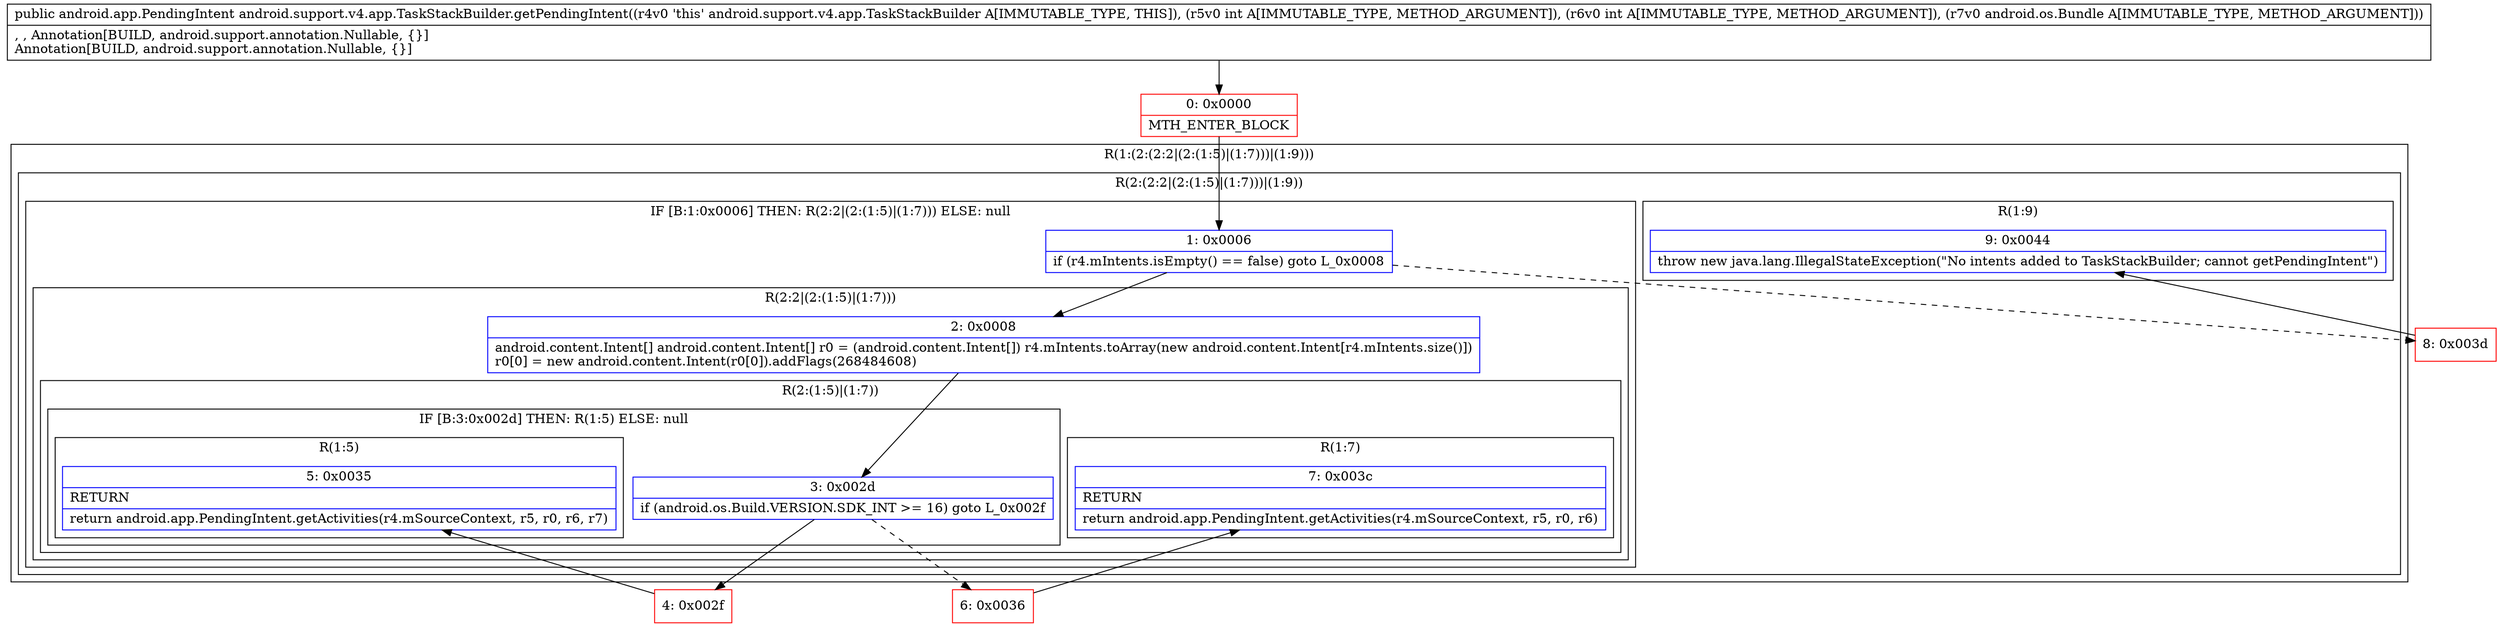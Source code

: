 digraph "CFG forandroid.support.v4.app.TaskStackBuilder.getPendingIntent(IILandroid\/os\/Bundle;)Landroid\/app\/PendingIntent;" {
subgraph cluster_Region_2135149152 {
label = "R(1:(2:(2:2|(2:(1:5)|(1:7)))|(1:9)))";
node [shape=record,color=blue];
subgraph cluster_Region_2083984729 {
label = "R(2:(2:2|(2:(1:5)|(1:7)))|(1:9))";
node [shape=record,color=blue];
subgraph cluster_IfRegion_1110891823 {
label = "IF [B:1:0x0006] THEN: R(2:2|(2:(1:5)|(1:7))) ELSE: null";
node [shape=record,color=blue];
Node_1 [shape=record,label="{1\:\ 0x0006|if (r4.mIntents.isEmpty() == false) goto L_0x0008\l}"];
subgraph cluster_Region_354540856 {
label = "R(2:2|(2:(1:5)|(1:7)))";
node [shape=record,color=blue];
Node_2 [shape=record,label="{2\:\ 0x0008|android.content.Intent[] android.content.Intent[] r0 = (android.content.Intent[]) r4.mIntents.toArray(new android.content.Intent[r4.mIntents.size()])\lr0[0] = new android.content.Intent(r0[0]).addFlags(268484608)\l}"];
subgraph cluster_Region_1257215441 {
label = "R(2:(1:5)|(1:7))";
node [shape=record,color=blue];
subgraph cluster_IfRegion_723408422 {
label = "IF [B:3:0x002d] THEN: R(1:5) ELSE: null";
node [shape=record,color=blue];
Node_3 [shape=record,label="{3\:\ 0x002d|if (android.os.Build.VERSION.SDK_INT \>= 16) goto L_0x002f\l}"];
subgraph cluster_Region_1044120524 {
label = "R(1:5)";
node [shape=record,color=blue];
Node_5 [shape=record,label="{5\:\ 0x0035|RETURN\l|return android.app.PendingIntent.getActivities(r4.mSourceContext, r5, r0, r6, r7)\l}"];
}
}
subgraph cluster_Region_731480819 {
label = "R(1:7)";
node [shape=record,color=blue];
Node_7 [shape=record,label="{7\:\ 0x003c|RETURN\l|return android.app.PendingIntent.getActivities(r4.mSourceContext, r5, r0, r6)\l}"];
}
}
}
}
subgraph cluster_Region_1875317697 {
label = "R(1:9)";
node [shape=record,color=blue];
Node_9 [shape=record,label="{9\:\ 0x0044|throw new java.lang.IllegalStateException(\"No intents added to TaskStackBuilder; cannot getPendingIntent\")\l}"];
}
}
}
Node_0 [shape=record,color=red,label="{0\:\ 0x0000|MTH_ENTER_BLOCK\l}"];
Node_4 [shape=record,color=red,label="{4\:\ 0x002f}"];
Node_6 [shape=record,color=red,label="{6\:\ 0x0036}"];
Node_8 [shape=record,color=red,label="{8\:\ 0x003d}"];
MethodNode[shape=record,label="{public android.app.PendingIntent android.support.v4.app.TaskStackBuilder.getPendingIntent((r4v0 'this' android.support.v4.app.TaskStackBuilder A[IMMUTABLE_TYPE, THIS]), (r5v0 int A[IMMUTABLE_TYPE, METHOD_ARGUMENT]), (r6v0 int A[IMMUTABLE_TYPE, METHOD_ARGUMENT]), (r7v0 android.os.Bundle A[IMMUTABLE_TYPE, METHOD_ARGUMENT]))  | , , Annotation[BUILD, android.support.annotation.Nullable, \{\}]\lAnnotation[BUILD, android.support.annotation.Nullable, \{\}]\l}"];
MethodNode -> Node_0;
Node_1 -> Node_2;
Node_1 -> Node_8[style=dashed];
Node_2 -> Node_3;
Node_3 -> Node_4;
Node_3 -> Node_6[style=dashed];
Node_0 -> Node_1;
Node_4 -> Node_5;
Node_6 -> Node_7;
Node_8 -> Node_9;
}

